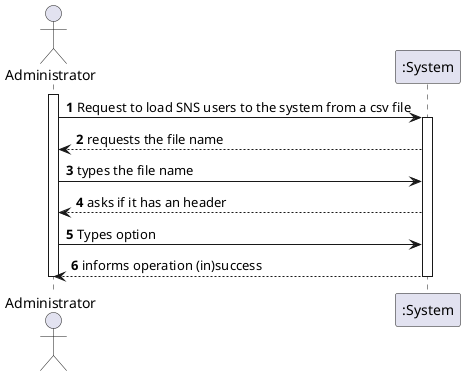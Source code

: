 @startuml
autonumber
actor "Administrator" as ADM

activate ADM
ADM -> ":System" : Request to load SNS users to the system from a csv file
activate ":System"
":System" --> ADM : requests the file name


ADM -> ":System" : types the file name

":System" --> ADM : asks if it has an header

ADM -> ":System": Types option

":System" --> ADM : informs operation (in)success
deactivate ":System"

deactivate ADM

@enduml